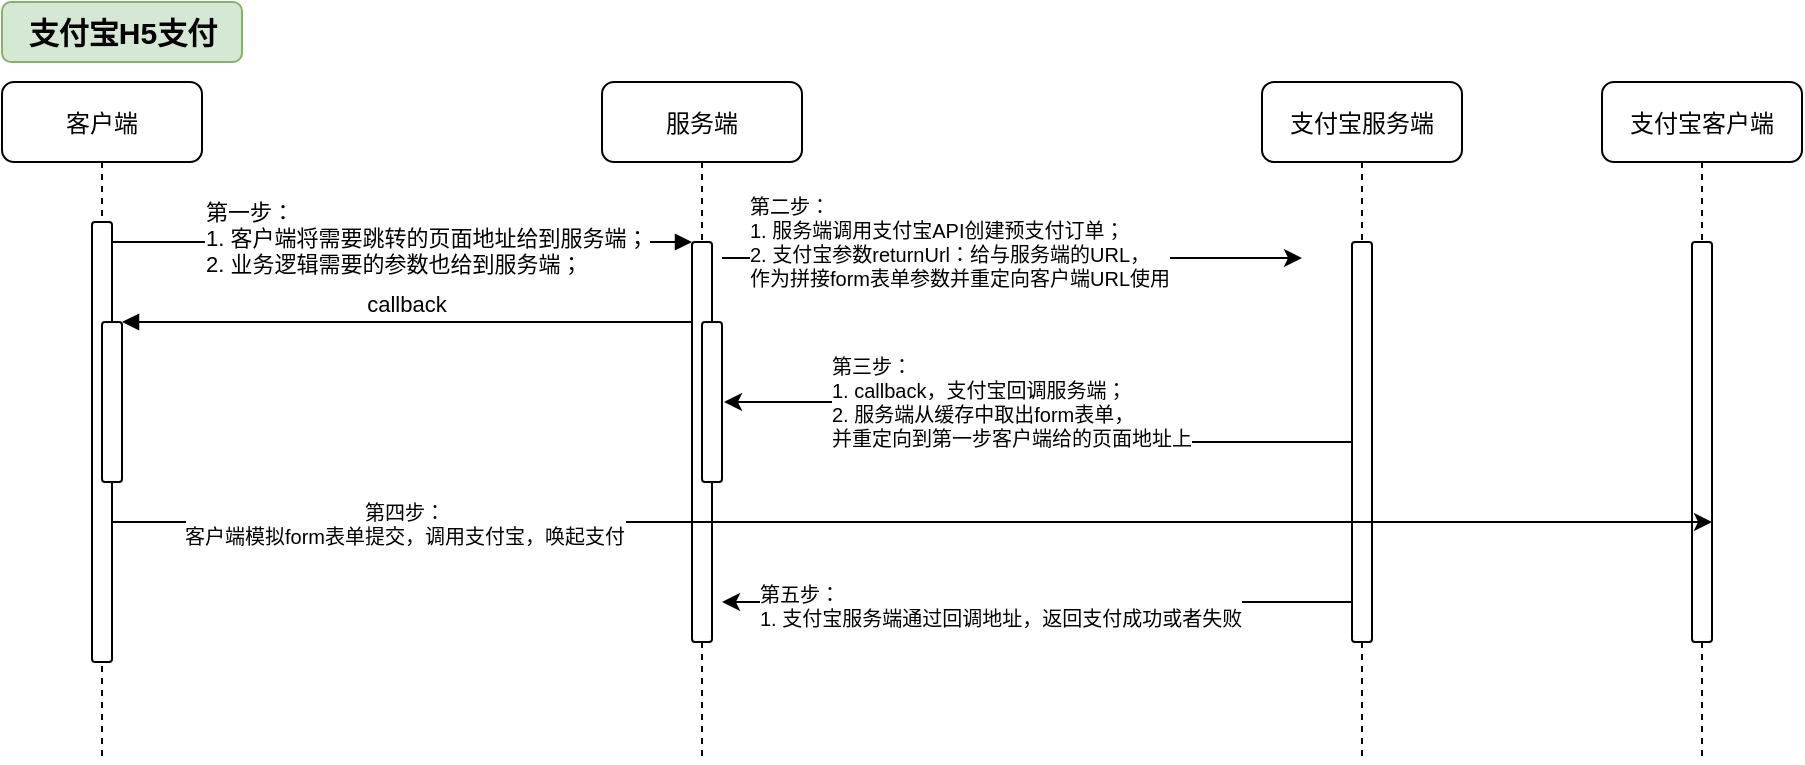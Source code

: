 <mxfile version="20.8.16" type="github">
  <diagram id="kgpKYQtTHZ0yAKxKKP6v" name="Page-1">
    <mxGraphModel dx="1434" dy="764" grid="1" gridSize="10" guides="1" tooltips="1" connect="1" arrows="1" fold="1" page="1" pageScale="1" pageWidth="850" pageHeight="1100" math="0" shadow="0">
      <root>
        <mxCell id="0" />
        <mxCell id="1" parent="0" />
        <mxCell id="3nuBFxr9cyL0pnOWT2aG-1" value="客户端" style="shape=umlLifeline;perimeter=lifelinePerimeter;container=1;collapsible=0;recursiveResize=0;rounded=1;shadow=0;strokeWidth=1;" parent="1" vertex="1">
          <mxGeometry x="30" y="80" width="100" height="340" as="geometry" />
        </mxCell>
        <mxCell id="3nuBFxr9cyL0pnOWT2aG-2" value="" style="points=[];perimeter=orthogonalPerimeter;rounded=1;shadow=0;strokeWidth=1;" parent="3nuBFxr9cyL0pnOWT2aG-1" vertex="1">
          <mxGeometry x="45" y="70" width="10" height="220" as="geometry" />
        </mxCell>
        <mxCell id="3nuBFxr9cyL0pnOWT2aG-4" value="" style="points=[];perimeter=orthogonalPerimeter;rounded=1;shadow=0;strokeWidth=1;" parent="3nuBFxr9cyL0pnOWT2aG-1" vertex="1">
          <mxGeometry x="50" y="120" width="10" height="80" as="geometry" />
        </mxCell>
        <mxCell id="3nuBFxr9cyL0pnOWT2aG-5" value="服务端" style="shape=umlLifeline;perimeter=lifelinePerimeter;container=1;collapsible=0;recursiveResize=0;rounded=1;shadow=0;strokeWidth=1;" parent="1" vertex="1">
          <mxGeometry x="330" y="80" width="100" height="340" as="geometry" />
        </mxCell>
        <mxCell id="3nuBFxr9cyL0pnOWT2aG-6" value="" style="points=[];perimeter=orthogonalPerimeter;rounded=1;shadow=0;strokeWidth=1;" parent="3nuBFxr9cyL0pnOWT2aG-5" vertex="1">
          <mxGeometry x="45" y="80" width="10" height="200" as="geometry" />
        </mxCell>
        <mxCell id="URJae1KiC8IEKNUxSkG4-6" value="" style="points=[];perimeter=orthogonalPerimeter;rounded=1;shadow=0;strokeWidth=1;" vertex="1" parent="3nuBFxr9cyL0pnOWT2aG-5">
          <mxGeometry x="50" y="120" width="10" height="80" as="geometry" />
        </mxCell>
        <mxCell id="3nuBFxr9cyL0pnOWT2aG-8" value="第一步：&#xa;1. 客户端将需要跳转的页面地址给到服务端；&#xa;2. 业务逻辑需要的参数也给到服务端；" style="verticalAlign=bottom;endArrow=block;entryX=0;entryY=0;shadow=0;strokeWidth=1;align=left;rounded=1;" parent="1" source="3nuBFxr9cyL0pnOWT2aG-2" target="3nuBFxr9cyL0pnOWT2aG-6" edge="1">
          <mxGeometry x="-0.69" y="-20" relative="1" as="geometry">
            <mxPoint x="275" y="160" as="sourcePoint" />
            <mxPoint as="offset" />
          </mxGeometry>
        </mxCell>
        <mxCell id="3nuBFxr9cyL0pnOWT2aG-9" value="callback" style="verticalAlign=bottom;endArrow=block;entryX=1;entryY=0;shadow=0;strokeWidth=1;rounded=1;" parent="1" source="3nuBFxr9cyL0pnOWT2aG-6" target="3nuBFxr9cyL0pnOWT2aG-4" edge="1">
          <mxGeometry relative="1" as="geometry">
            <mxPoint x="240" y="200" as="sourcePoint" />
          </mxGeometry>
        </mxCell>
        <mxCell id="URJae1KiC8IEKNUxSkG4-1" value="支付宝服务端" style="shape=umlLifeline;perimeter=lifelinePerimeter;container=1;collapsible=0;recursiveResize=0;rounded=1;shadow=0;strokeWidth=1;" vertex="1" parent="1">
          <mxGeometry x="660" y="80" width="100" height="340" as="geometry" />
        </mxCell>
        <mxCell id="URJae1KiC8IEKNUxSkG4-2" value="" style="points=[];perimeter=orthogonalPerimeter;rounded=1;shadow=0;strokeWidth=1;" vertex="1" parent="URJae1KiC8IEKNUxSkG4-1">
          <mxGeometry x="45" y="80" width="10" height="200" as="geometry" />
        </mxCell>
        <mxCell id="URJae1KiC8IEKNUxSkG4-4" style="edgeStyle=orthogonalEdgeStyle;rounded=1;orthogonalLoop=1;jettySize=auto;html=1;" edge="1" parent="1">
          <mxGeometry relative="1" as="geometry">
            <mxPoint x="390" y="168" as="sourcePoint" />
            <mxPoint x="680" y="168" as="targetPoint" />
          </mxGeometry>
        </mxCell>
        <mxCell id="URJae1KiC8IEKNUxSkG4-5" value="第二步：&lt;br style=&quot;font-size: 10px;&quot;&gt;1. 服务端调用支付宝API创建预支付订单；&lt;br style=&quot;font-size: 10px;&quot;&gt;2. 支付宝参数returnUrl：给与服务端的URL，&lt;br style=&quot;font-size: 10px;&quot;&gt;作为拼接form表单参数并重定向客户端URL使用" style="edgeLabel;html=1;align=left;verticalAlign=middle;resizable=0;points=[];fontSize=10;rounded=1;" vertex="1" connectable="0" parent="URJae1KiC8IEKNUxSkG4-4">
          <mxGeometry x="-0.079" y="-2" relative="1" as="geometry">
            <mxPoint x="-122" y="-10" as="offset" />
          </mxGeometry>
        </mxCell>
        <mxCell id="URJae1KiC8IEKNUxSkG4-7" style="edgeStyle=orthogonalEdgeStyle;rounded=1;orthogonalLoop=1;jettySize=auto;html=1;entryX=1.1;entryY=0.5;entryDx=0;entryDy=0;entryPerimeter=0;fontSize=10;" edge="1" parent="1" source="URJae1KiC8IEKNUxSkG4-2" target="URJae1KiC8IEKNUxSkG4-6">
          <mxGeometry relative="1" as="geometry" />
        </mxCell>
        <mxCell id="URJae1KiC8IEKNUxSkG4-8" value="第三步：&lt;br&gt;1. callback，支付宝回调服务端；&lt;br&gt;2. 服务端从缓存中取出form表单，&lt;br&gt;并重定向到第一步客户端给的页面地址上" style="edgeLabel;html=1;align=left;verticalAlign=middle;resizable=0;points=[];fontSize=10;rounded=1;" vertex="1" connectable="0" parent="URJae1KiC8IEKNUxSkG4-7">
          <mxGeometry x="0.084" y="-1" relative="1" as="geometry">
            <mxPoint x="-101" y="1" as="offset" />
          </mxGeometry>
        </mxCell>
        <mxCell id="URJae1KiC8IEKNUxSkG4-11" value="支付宝客户端" style="shape=umlLifeline;perimeter=lifelinePerimeter;container=1;collapsible=0;recursiveResize=0;rounded=1;shadow=0;strokeWidth=1;" vertex="1" parent="1">
          <mxGeometry x="830" y="80" width="100" height="340" as="geometry" />
        </mxCell>
        <mxCell id="URJae1KiC8IEKNUxSkG4-12" value="" style="points=[];perimeter=orthogonalPerimeter;rounded=1;shadow=0;strokeWidth=1;" vertex="1" parent="URJae1KiC8IEKNUxSkG4-11">
          <mxGeometry x="45" y="80" width="10" height="200" as="geometry" />
        </mxCell>
        <mxCell id="URJae1KiC8IEKNUxSkG4-13" style="edgeStyle=orthogonalEdgeStyle;rounded=1;orthogonalLoop=1;jettySize=auto;html=1;entryX=1;entryY=0.7;entryDx=0;entryDy=0;entryPerimeter=0;fontSize=10;" edge="1" parent="1" source="3nuBFxr9cyL0pnOWT2aG-2" target="URJae1KiC8IEKNUxSkG4-12">
          <mxGeometry relative="1" as="geometry">
            <Array as="points">
              <mxPoint x="830" y="300" />
              <mxPoint x="830" y="300" />
            </Array>
          </mxGeometry>
        </mxCell>
        <mxCell id="URJae1KiC8IEKNUxSkG4-14" value="第四步：&lt;br&gt;客户端模拟form表单提交，调用支付宝，唤起支付" style="edgeLabel;html=1;align=center;verticalAlign=middle;resizable=0;points=[];fontSize=10;rounded=1;" vertex="1" connectable="0" parent="URJae1KiC8IEKNUxSkG4-13">
          <mxGeometry x="-0.775" y="-1" relative="1" as="geometry">
            <mxPoint x="56" as="offset" />
          </mxGeometry>
        </mxCell>
        <mxCell id="URJae1KiC8IEKNUxSkG4-20" style="edgeStyle=orthogonalEdgeStyle;rounded=1;orthogonalLoop=1;jettySize=auto;html=1;entryX=1.5;entryY=0.9;entryDx=0;entryDy=0;entryPerimeter=0;fontSize=10;" edge="1" parent="1" source="URJae1KiC8IEKNUxSkG4-2" target="3nuBFxr9cyL0pnOWT2aG-6">
          <mxGeometry relative="1" as="geometry">
            <Array as="points">
              <mxPoint x="670" y="340" />
              <mxPoint x="670" y="340" />
            </Array>
          </mxGeometry>
        </mxCell>
        <mxCell id="URJae1KiC8IEKNUxSkG4-21" value="第五步：&lt;br&gt;1. 支付宝服务端通过回调地址，返回支付成功或者失败" style="edgeLabel;html=1;align=left;verticalAlign=middle;resizable=0;points=[];fontSize=10;rounded=1;" vertex="1" connectable="0" parent="URJae1KiC8IEKNUxSkG4-20">
          <mxGeometry x="0.322" y="2" relative="1" as="geometry">
            <mxPoint x="-90" as="offset" />
          </mxGeometry>
        </mxCell>
        <mxCell id="URJae1KiC8IEKNUxSkG4-22" value="支付宝H5支付" style="text;html=1;align=center;verticalAlign=middle;resizable=0;points=[];autosize=1;strokeColor=#82b366;fillColor=#d5e8d4;fontSize=15;fontStyle=1;rounded=1;" vertex="1" parent="1">
          <mxGeometry x="30" y="40" width="120" height="30" as="geometry" />
        </mxCell>
      </root>
    </mxGraphModel>
  </diagram>
</mxfile>
